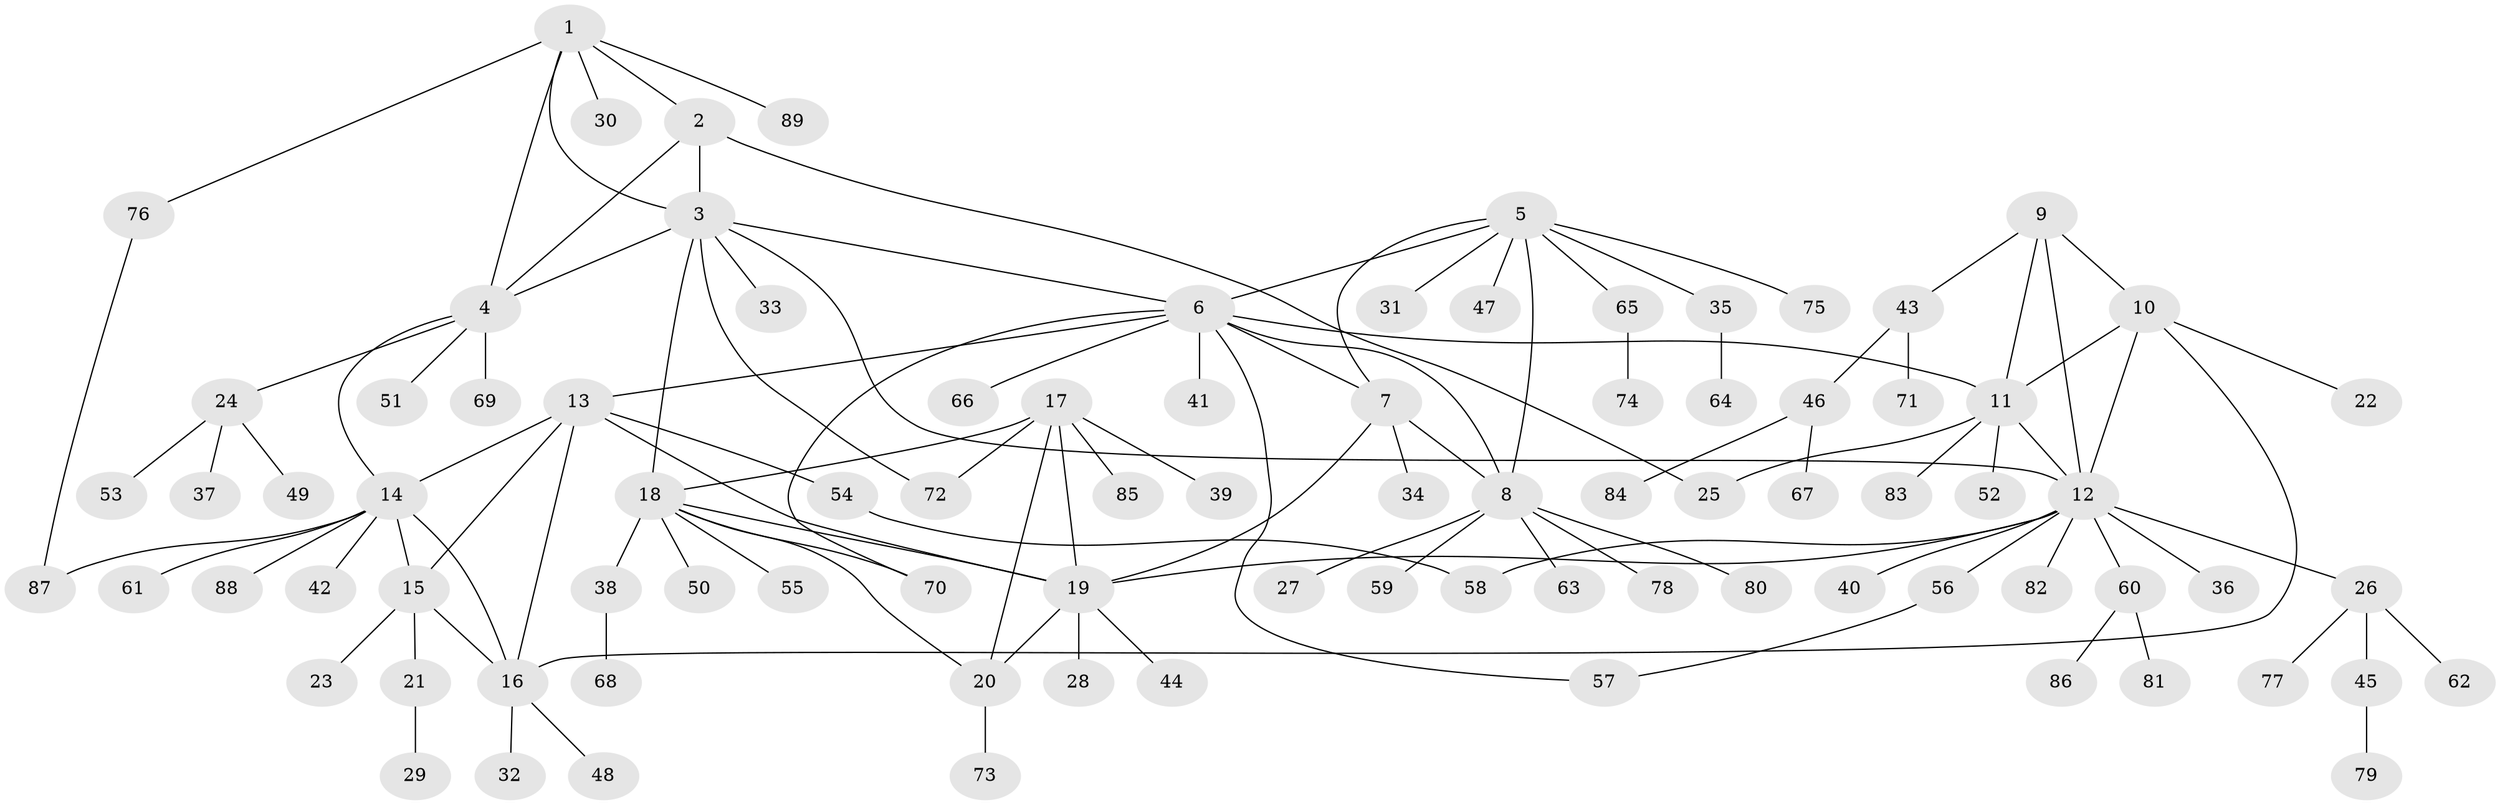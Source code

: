 // coarse degree distribution, {11: 0.018867924528301886, 4: 0.03773584905660377, 7: 0.05660377358490566, 5: 0.018867924528301886, 1: 0.7547169811320755, 18: 0.018867924528301886, 2: 0.07547169811320754, 9: 0.018867924528301886}
// Generated by graph-tools (version 1.1) at 2025/58/03/04/25 21:58:48]
// undirected, 89 vertices, 115 edges
graph export_dot {
graph [start="1"]
  node [color=gray90,style=filled];
  1;
  2;
  3;
  4;
  5;
  6;
  7;
  8;
  9;
  10;
  11;
  12;
  13;
  14;
  15;
  16;
  17;
  18;
  19;
  20;
  21;
  22;
  23;
  24;
  25;
  26;
  27;
  28;
  29;
  30;
  31;
  32;
  33;
  34;
  35;
  36;
  37;
  38;
  39;
  40;
  41;
  42;
  43;
  44;
  45;
  46;
  47;
  48;
  49;
  50;
  51;
  52;
  53;
  54;
  55;
  56;
  57;
  58;
  59;
  60;
  61;
  62;
  63;
  64;
  65;
  66;
  67;
  68;
  69;
  70;
  71;
  72;
  73;
  74;
  75;
  76;
  77;
  78;
  79;
  80;
  81;
  82;
  83;
  84;
  85;
  86;
  87;
  88;
  89;
  1 -- 2;
  1 -- 3;
  1 -- 4;
  1 -- 30;
  1 -- 76;
  1 -- 89;
  2 -- 3;
  2 -- 4;
  2 -- 25;
  3 -- 4;
  3 -- 6;
  3 -- 12;
  3 -- 18;
  3 -- 33;
  3 -- 72;
  4 -- 14;
  4 -- 24;
  4 -- 51;
  4 -- 69;
  5 -- 6;
  5 -- 7;
  5 -- 8;
  5 -- 31;
  5 -- 35;
  5 -- 47;
  5 -- 65;
  5 -- 75;
  6 -- 7;
  6 -- 8;
  6 -- 11;
  6 -- 13;
  6 -- 41;
  6 -- 57;
  6 -- 66;
  6 -- 70;
  7 -- 8;
  7 -- 19;
  7 -- 34;
  8 -- 27;
  8 -- 59;
  8 -- 63;
  8 -- 78;
  8 -- 80;
  9 -- 10;
  9 -- 11;
  9 -- 12;
  9 -- 43;
  10 -- 11;
  10 -- 12;
  10 -- 16;
  10 -- 22;
  11 -- 12;
  11 -- 25;
  11 -- 52;
  11 -- 83;
  12 -- 19;
  12 -- 26;
  12 -- 36;
  12 -- 40;
  12 -- 56;
  12 -- 58;
  12 -- 60;
  12 -- 82;
  13 -- 14;
  13 -- 15;
  13 -- 16;
  13 -- 19;
  13 -- 54;
  14 -- 15;
  14 -- 16;
  14 -- 42;
  14 -- 61;
  14 -- 87;
  14 -- 88;
  15 -- 16;
  15 -- 21;
  15 -- 23;
  16 -- 32;
  16 -- 48;
  17 -- 18;
  17 -- 19;
  17 -- 20;
  17 -- 39;
  17 -- 72;
  17 -- 85;
  18 -- 19;
  18 -- 20;
  18 -- 38;
  18 -- 50;
  18 -- 55;
  18 -- 70;
  19 -- 20;
  19 -- 28;
  19 -- 44;
  20 -- 73;
  21 -- 29;
  24 -- 37;
  24 -- 49;
  24 -- 53;
  26 -- 45;
  26 -- 62;
  26 -- 77;
  35 -- 64;
  38 -- 68;
  43 -- 46;
  43 -- 71;
  45 -- 79;
  46 -- 67;
  46 -- 84;
  54 -- 58;
  56 -- 57;
  60 -- 81;
  60 -- 86;
  65 -- 74;
  76 -- 87;
}
